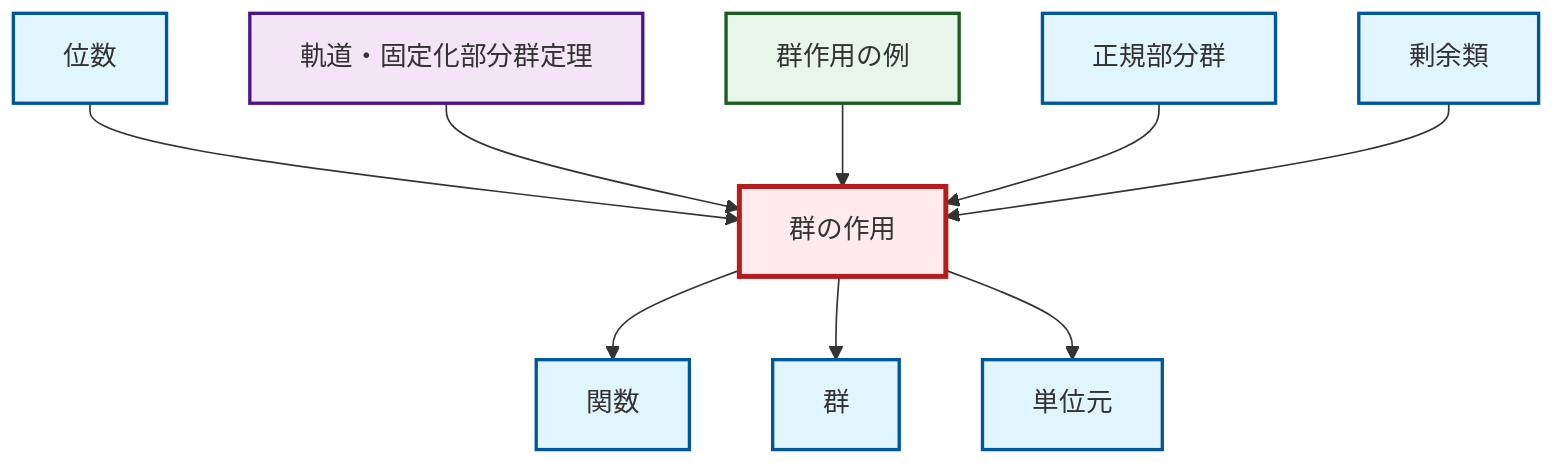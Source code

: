 graph TD
    classDef definition fill:#e1f5fe,stroke:#01579b,stroke-width:2px
    classDef theorem fill:#f3e5f5,stroke:#4a148c,stroke-width:2px
    classDef axiom fill:#fff3e0,stroke:#e65100,stroke-width:2px
    classDef example fill:#e8f5e9,stroke:#1b5e20,stroke-width:2px
    classDef current fill:#ffebee,stroke:#b71c1c,stroke-width:3px
    thm-orbit-stabilizer["軌道・固定化部分群定理"]:::theorem
    def-coset["剰余類"]:::definition
    def-group["群"]:::definition
    ex-group-action-examples["群作用の例"]:::example
    def-group-action["群の作用"]:::definition
    def-order["位数"]:::definition
    def-normal-subgroup["正規部分群"]:::definition
    def-identity-element["単位元"]:::definition
    def-function["関数"]:::definition
    def-group-action --> def-function
    def-order --> def-group-action
    def-group-action --> def-group
    thm-orbit-stabilizer --> def-group-action
    ex-group-action-examples --> def-group-action
    def-group-action --> def-identity-element
    def-normal-subgroup --> def-group-action
    def-coset --> def-group-action
    class def-group-action current